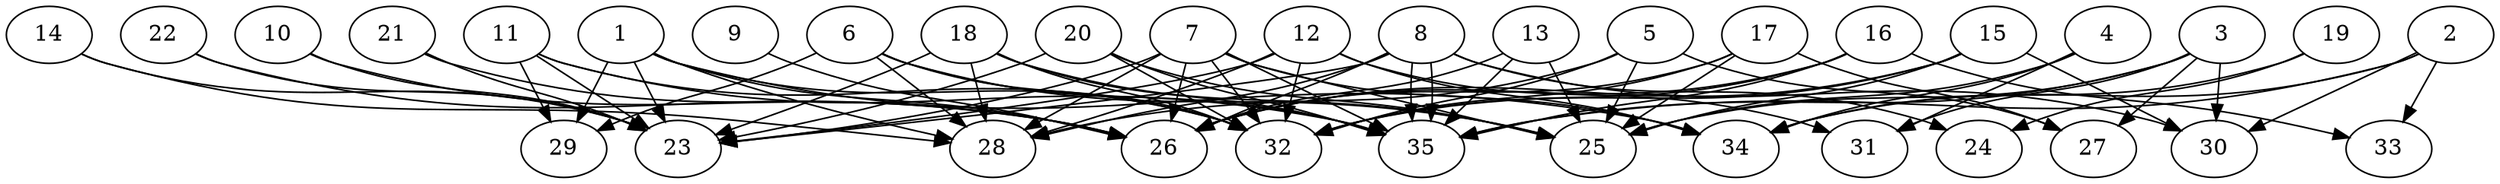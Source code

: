 // DAG automatically generated by daggen at Thu Oct  3 14:05:36 2019
// ./daggen --dot -n 35 --ccr 0.5 --fat 0.9 --regular 0.9 --density 0.5 --mindata 5242880 --maxdata 52428800 
digraph G {
  1 [size="50790400", alpha="0.13", expect_size="25395200"] 
  1 -> 23 [size ="25395200"]
  1 -> 26 [size ="25395200"]
  1 -> 28 [size ="25395200"]
  1 -> 29 [size ="25395200"]
  1 -> 32 [size ="25395200"]
  1 -> 34 [size ="25395200"]
  2 [size="43728896", alpha="0.11", expect_size="21864448"] 
  2 -> 30 [size ="21864448"]
  2 -> 33 [size ="21864448"]
  2 -> 34 [size ="21864448"]
  2 -> 35 [size ="21864448"]
  3 [size="29333504", alpha="0.07", expect_size="14666752"] 
  3 -> 25 [size ="14666752"]
  3 -> 27 [size ="14666752"]
  3 -> 30 [size ="14666752"]
  3 -> 31 [size ="14666752"]
  3 -> 35 [size ="14666752"]
  4 [size="47478784", alpha="0.13", expect_size="23739392"] 
  4 -> 25 [size ="23739392"]
  4 -> 31 [size ="23739392"]
  4 -> 34 [size ="23739392"]
  5 [size="24510464", alpha="0.05", expect_size="12255232"] 
  5 -> 25 [size ="12255232"]
  5 -> 27 [size ="12255232"]
  5 -> 28 [size ="12255232"]
  5 -> 32 [size ="12255232"]
  6 [size="17410048", alpha="0.20", expect_size="8705024"] 
  6 -> 25 [size ="8705024"]
  6 -> 28 [size ="8705024"]
  6 -> 29 [size ="8705024"]
  6 -> 32 [size ="8705024"]
  6 -> 35 [size ="8705024"]
  7 [size="92624896", alpha="0.15", expect_size="46312448"] 
  7 -> 23 [size ="46312448"]
  7 -> 25 [size ="46312448"]
  7 -> 26 [size ="46312448"]
  7 -> 28 [size ="46312448"]
  7 -> 32 [size ="46312448"]
  7 -> 34 [size ="46312448"]
  7 -> 35 [size ="46312448"]
  8 [size="75378688", alpha="0.14", expect_size="37689344"] 
  8 -> 23 [size ="37689344"]
  8 -> 24 [size ="37689344"]
  8 -> 26 [size ="37689344"]
  8 -> 28 [size ="37689344"]
  8 -> 30 [size ="37689344"]
  8 -> 35 [size ="37689344"]
  8 -> 35 [size ="37689344"]
  9 [size="34025472", alpha="0.16", expect_size="17012736"] 
  9 -> 26 [size ="17012736"]
  10 [size="61618176", alpha="0.00", expect_size="30809088"] 
  10 -> 23 [size ="30809088"]
  10 -> 26 [size ="30809088"]
  11 [size="76201984", alpha="0.16", expect_size="38100992"] 
  11 -> 23 [size ="38100992"]
  11 -> 29 [size ="38100992"]
  11 -> 32 [size ="38100992"]
  11 -> 35 [size ="38100992"]
  12 [size="41121792", alpha="0.04", expect_size="20560896"] 
  12 -> 23 [size ="20560896"]
  12 -> 28 [size ="20560896"]
  12 -> 31 [size ="20560896"]
  12 -> 32 [size ="20560896"]
  12 -> 34 [size ="20560896"]
  13 [size="93526016", alpha="0.01", expect_size="46763008"] 
  13 -> 25 [size ="46763008"]
  13 -> 26 [size ="46763008"]
  13 -> 35 [size ="46763008"]
  14 [size="33101824", alpha="0.02", expect_size="16550912"] 
  14 -> 23 [size ="16550912"]
  14 -> 28 [size ="16550912"]
  15 [size="92932096", alpha="0.18", expect_size="46466048"] 
  15 -> 25 [size ="46466048"]
  15 -> 26 [size ="46466048"]
  15 -> 30 [size ="46466048"]
  15 -> 32 [size ="46466048"]
  16 [size="24190976", alpha="0.01", expect_size="12095488"] 
  16 -> 26 [size ="12095488"]
  16 -> 32 [size ="12095488"]
  16 -> 33 [size ="12095488"]
  16 -> 35 [size ="12095488"]
  17 [size="23685120", alpha="0.00", expect_size="11842560"] 
  17 -> 25 [size ="11842560"]
  17 -> 26 [size ="11842560"]
  17 -> 27 [size ="11842560"]
  17 -> 32 [size ="11842560"]
  18 [size="93739008", alpha="0.09", expect_size="46869504"] 
  18 -> 23 [size ="46869504"]
  18 -> 25 [size ="46869504"]
  18 -> 28 [size ="46869504"]
  18 -> 32 [size ="46869504"]
  18 -> 35 [size ="46869504"]
  19 [size="64811008", alpha="0.13", expect_size="32405504"] 
  19 -> 24 [size ="32405504"]
  19 -> 34 [size ="32405504"]
  20 [size="44935168", alpha="0.02", expect_size="22467584"] 
  20 -> 23 [size ="22467584"]
  20 -> 25 [size ="22467584"]
  20 -> 32 [size ="22467584"]
  20 -> 35 [size ="22467584"]
  21 [size="47032320", alpha="0.19", expect_size="23516160"] 
  21 -> 23 [size ="23516160"]
  21 -> 26 [size ="23516160"]
  22 [size="30050304", alpha="0.03", expect_size="15025152"] 
  22 -> 23 [size ="15025152"]
  22 -> 26 [size ="15025152"]
  23 [size="46919680", alpha="0.11", expect_size="23459840"] 
  24 [size="52891648", alpha="0.07", expect_size="26445824"] 
  25 [size="62535680", alpha="0.06", expect_size="31267840"] 
  26 [size="54222848", alpha="0.06", expect_size="27111424"] 
  27 [size="59977728", alpha="0.04", expect_size="29988864"] 
  28 [size="60891136", alpha="0.16", expect_size="30445568"] 
  29 [size="103659520", alpha="0.12", expect_size="51829760"] 
  30 [size="70836224", alpha="0.20", expect_size="35418112"] 
  31 [size="78403584", alpha="0.01", expect_size="39201792"] 
  32 [size="72300544", alpha="0.09", expect_size="36150272"] 
  33 [size="85766144", alpha="0.14", expect_size="42883072"] 
  34 [size="43278336", alpha="0.05", expect_size="21639168"] 
  35 [size="76204032", alpha="0.12", expect_size="38102016"] 
}
